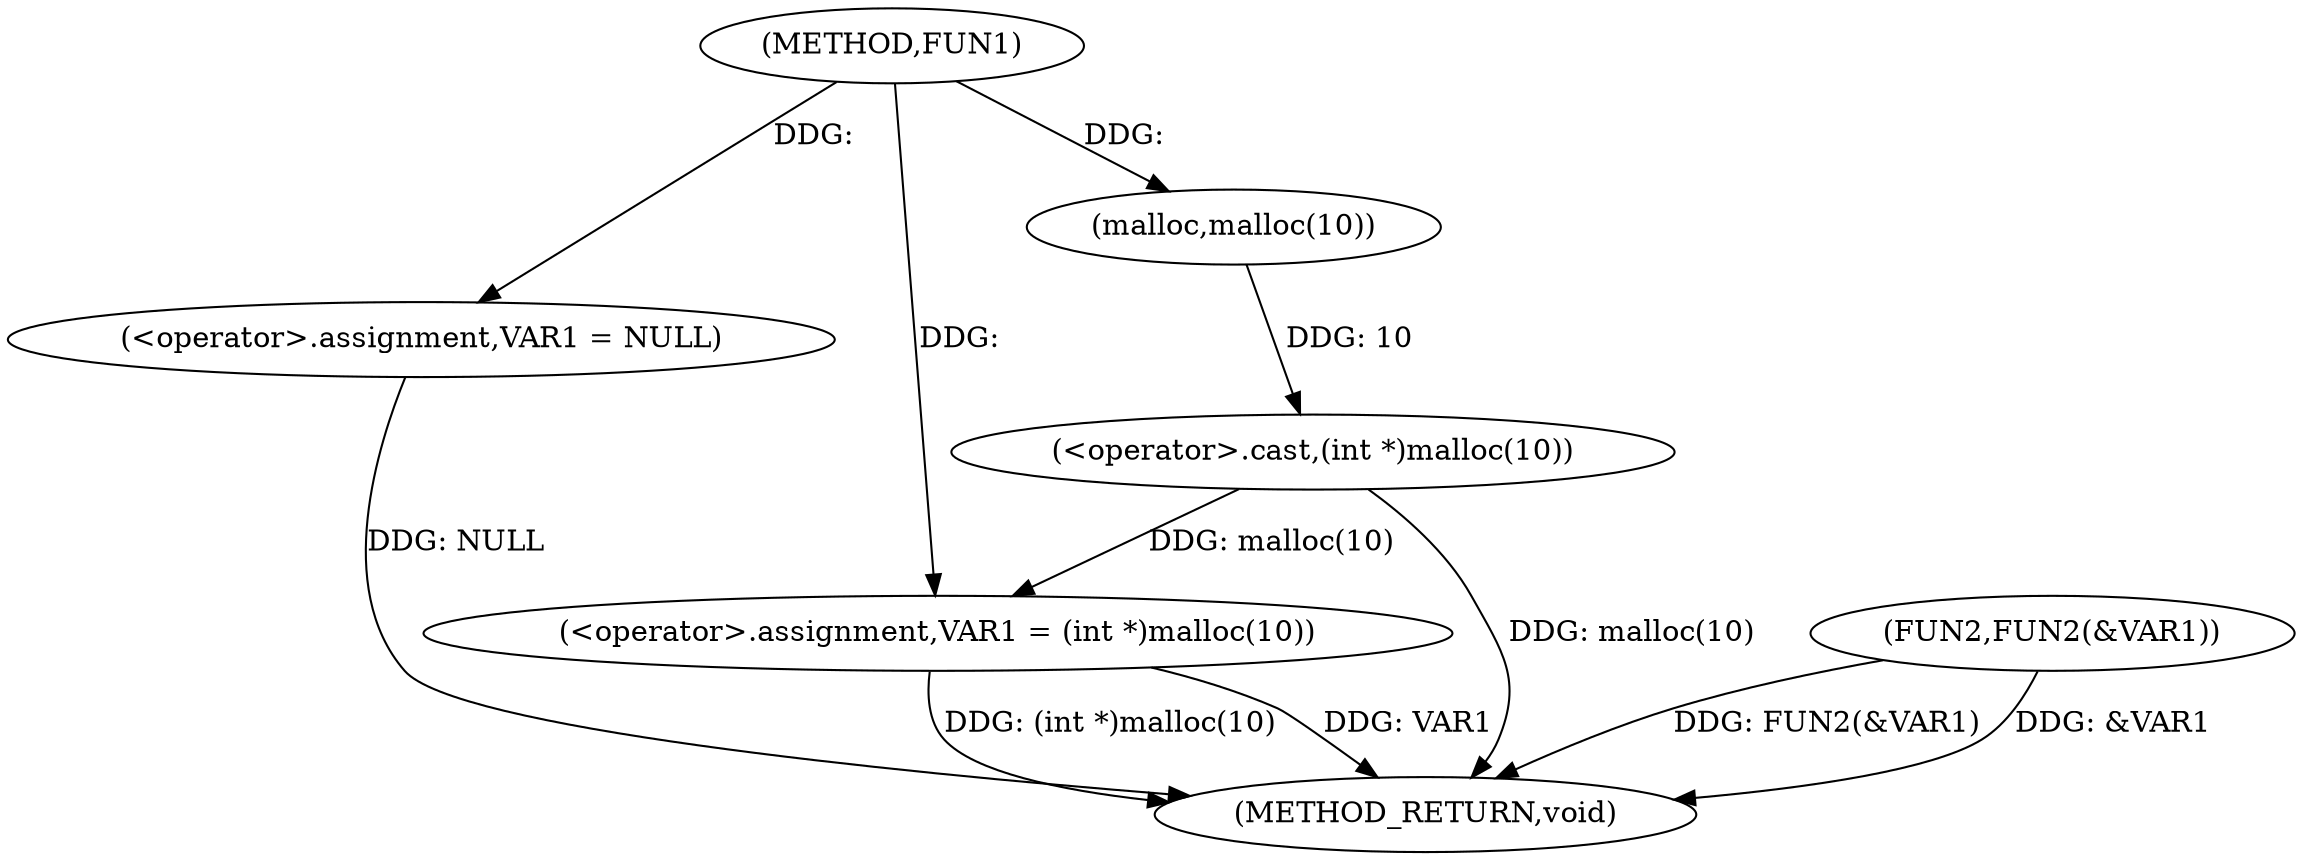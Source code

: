 digraph FUN1 {  
"1000100" [label = "(METHOD,FUN1)" ]
"1000115" [label = "(METHOD_RETURN,void)" ]
"1000103" [label = "(<operator>.assignment,VAR1 = NULL)" ]
"1000106" [label = "(<operator>.assignment,VAR1 = (int *)malloc(10))" ]
"1000108" [label = "(<operator>.cast,(int *)malloc(10))" ]
"1000110" [label = "(malloc,malloc(10))" ]
"1000112" [label = "(FUN2,FUN2(&VAR1))" ]
  "1000106" -> "1000115"  [ label = "DDG: (int *)malloc(10)"] 
  "1000106" -> "1000115"  [ label = "DDG: VAR1"] 
  "1000103" -> "1000115"  [ label = "DDG: NULL"] 
  "1000112" -> "1000115"  [ label = "DDG: FUN2(&VAR1)"] 
  "1000112" -> "1000115"  [ label = "DDG: &VAR1"] 
  "1000108" -> "1000115"  [ label = "DDG: malloc(10)"] 
  "1000100" -> "1000103"  [ label = "DDG: "] 
  "1000108" -> "1000106"  [ label = "DDG: malloc(10)"] 
  "1000100" -> "1000106"  [ label = "DDG: "] 
  "1000110" -> "1000108"  [ label = "DDG: 10"] 
  "1000100" -> "1000110"  [ label = "DDG: "] 
}
